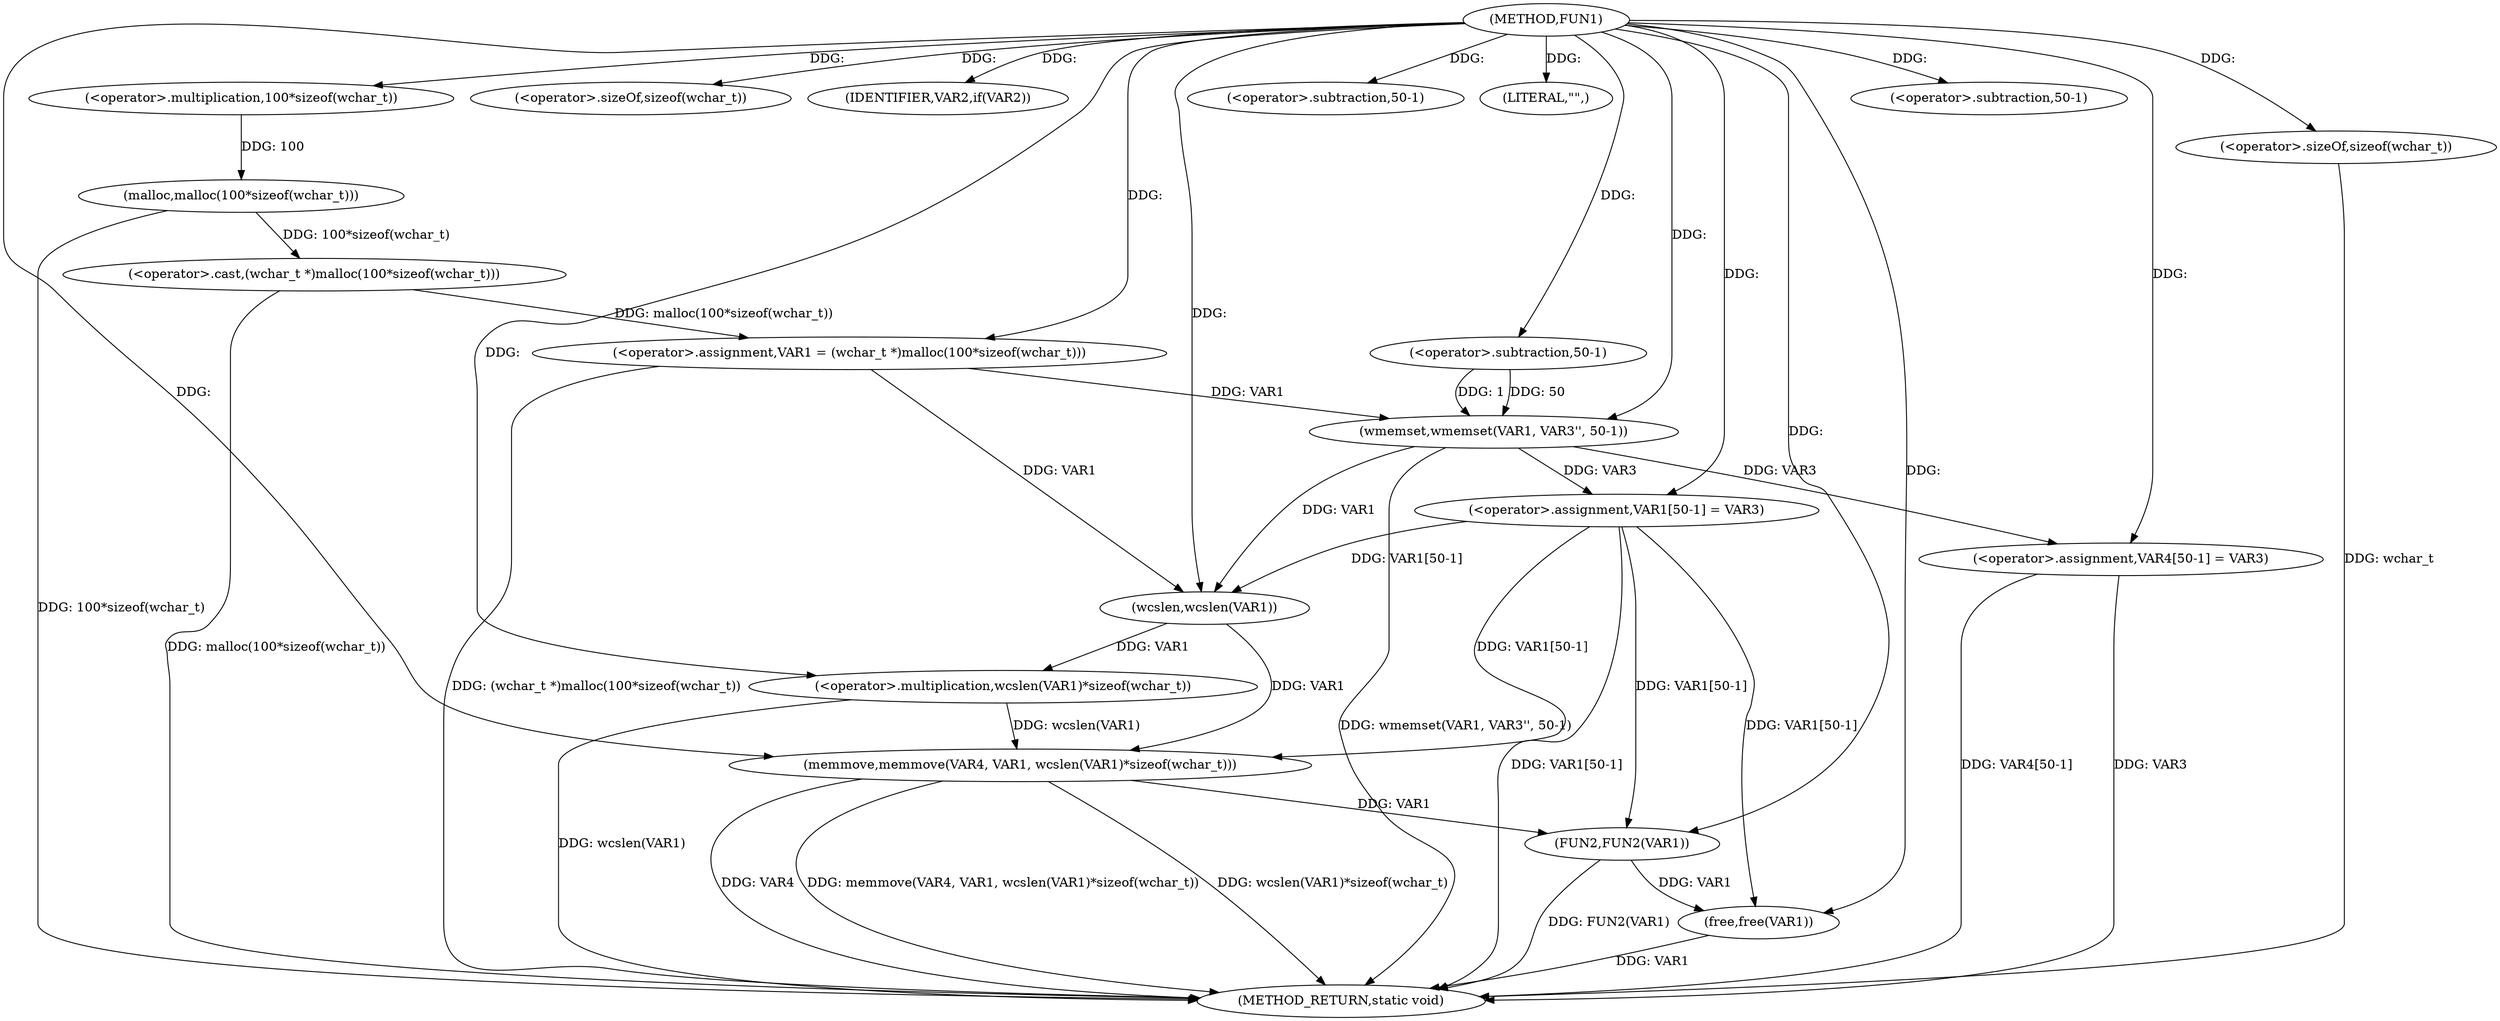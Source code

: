 digraph FUN1 {  
"1000100" [label = "(METHOD,FUN1)" ]
"1000149" [label = "(METHOD_RETURN,static void)" ]
"1000103" [label = "(<operator>.assignment,VAR1 = (wchar_t *)malloc(100*sizeof(wchar_t)))" ]
"1000105" [label = "(<operator>.cast,(wchar_t *)malloc(100*sizeof(wchar_t)))" ]
"1000107" [label = "(malloc,malloc(100*sizeof(wchar_t)))" ]
"1000108" [label = "(<operator>.multiplication,100*sizeof(wchar_t))" ]
"1000110" [label = "(<operator>.sizeOf,sizeof(wchar_t))" ]
"1000113" [label = "(IDENTIFIER,VAR2,if(VAR2))" ]
"1000115" [label = "(wmemset,wmemset(VAR1, VAR3'', 50-1))" ]
"1000118" [label = "(<operator>.subtraction,50-1)" ]
"1000121" [label = "(<operator>.assignment,VAR1[50-1] = VAR3)" ]
"1000124" [label = "(<operator>.subtraction,50-1)" ]
"1000129" [label = "(LITERAL,\"\",)" ]
"1000130" [label = "(memmove,memmove(VAR4, VAR1, wcslen(VAR1)*sizeof(wchar_t)))" ]
"1000133" [label = "(<operator>.multiplication,wcslen(VAR1)*sizeof(wchar_t))" ]
"1000134" [label = "(wcslen,wcslen(VAR1))" ]
"1000136" [label = "(<operator>.sizeOf,sizeof(wchar_t))" ]
"1000138" [label = "(<operator>.assignment,VAR4[50-1] = VAR3)" ]
"1000141" [label = "(<operator>.subtraction,50-1)" ]
"1000145" [label = "(FUN2,FUN2(VAR1))" ]
"1000147" [label = "(free,free(VAR1))" ]
  "1000130" -> "1000149"  [ label = "DDG: memmove(VAR4, VAR1, wcslen(VAR1)*sizeof(wchar_t))"] 
  "1000107" -> "1000149"  [ label = "DDG: 100*sizeof(wchar_t)"] 
  "1000105" -> "1000149"  [ label = "DDG: malloc(100*sizeof(wchar_t))"] 
  "1000103" -> "1000149"  [ label = "DDG: (wchar_t *)malloc(100*sizeof(wchar_t))"] 
  "1000147" -> "1000149"  [ label = "DDG: VAR1"] 
  "1000130" -> "1000149"  [ label = "DDG: wcslen(VAR1)*sizeof(wchar_t)"] 
  "1000136" -> "1000149"  [ label = "DDG: wchar_t"] 
  "1000130" -> "1000149"  [ label = "DDG: VAR4"] 
  "1000138" -> "1000149"  [ label = "DDG: VAR4[50-1]"] 
  "1000138" -> "1000149"  [ label = "DDG: VAR3"] 
  "1000133" -> "1000149"  [ label = "DDG: wcslen(VAR1)"] 
  "1000115" -> "1000149"  [ label = "DDG: wmemset(VAR1, VAR3'', 50-1)"] 
  "1000121" -> "1000149"  [ label = "DDG: VAR1[50-1]"] 
  "1000145" -> "1000149"  [ label = "DDG: FUN2(VAR1)"] 
  "1000105" -> "1000103"  [ label = "DDG: malloc(100*sizeof(wchar_t))"] 
  "1000100" -> "1000103"  [ label = "DDG: "] 
  "1000107" -> "1000105"  [ label = "DDG: 100*sizeof(wchar_t)"] 
  "1000108" -> "1000107"  [ label = "DDG: 100"] 
  "1000100" -> "1000108"  [ label = "DDG: "] 
  "1000100" -> "1000110"  [ label = "DDG: "] 
  "1000100" -> "1000113"  [ label = "DDG: "] 
  "1000103" -> "1000115"  [ label = "DDG: VAR1"] 
  "1000100" -> "1000115"  [ label = "DDG: "] 
  "1000118" -> "1000115"  [ label = "DDG: 50"] 
  "1000118" -> "1000115"  [ label = "DDG: 1"] 
  "1000100" -> "1000118"  [ label = "DDG: "] 
  "1000115" -> "1000121"  [ label = "DDG: VAR3"] 
  "1000100" -> "1000121"  [ label = "DDG: "] 
  "1000100" -> "1000124"  [ label = "DDG: "] 
  "1000100" -> "1000129"  [ label = "DDG: "] 
  "1000100" -> "1000130"  [ label = "DDG: "] 
  "1000134" -> "1000130"  [ label = "DDG: VAR1"] 
  "1000121" -> "1000130"  [ label = "DDG: VAR1[50-1]"] 
  "1000133" -> "1000130"  [ label = "DDG: wcslen(VAR1)"] 
  "1000134" -> "1000133"  [ label = "DDG: VAR1"] 
  "1000103" -> "1000134"  [ label = "DDG: VAR1"] 
  "1000121" -> "1000134"  [ label = "DDG: VAR1[50-1]"] 
  "1000115" -> "1000134"  [ label = "DDG: VAR1"] 
  "1000100" -> "1000134"  [ label = "DDG: "] 
  "1000100" -> "1000133"  [ label = "DDG: "] 
  "1000100" -> "1000136"  [ label = "DDG: "] 
  "1000100" -> "1000138"  [ label = "DDG: "] 
  "1000115" -> "1000138"  [ label = "DDG: VAR3"] 
  "1000100" -> "1000141"  [ label = "DDG: "] 
  "1000130" -> "1000145"  [ label = "DDG: VAR1"] 
  "1000121" -> "1000145"  [ label = "DDG: VAR1[50-1]"] 
  "1000100" -> "1000145"  [ label = "DDG: "] 
  "1000121" -> "1000147"  [ label = "DDG: VAR1[50-1]"] 
  "1000145" -> "1000147"  [ label = "DDG: VAR1"] 
  "1000100" -> "1000147"  [ label = "DDG: "] 
}
